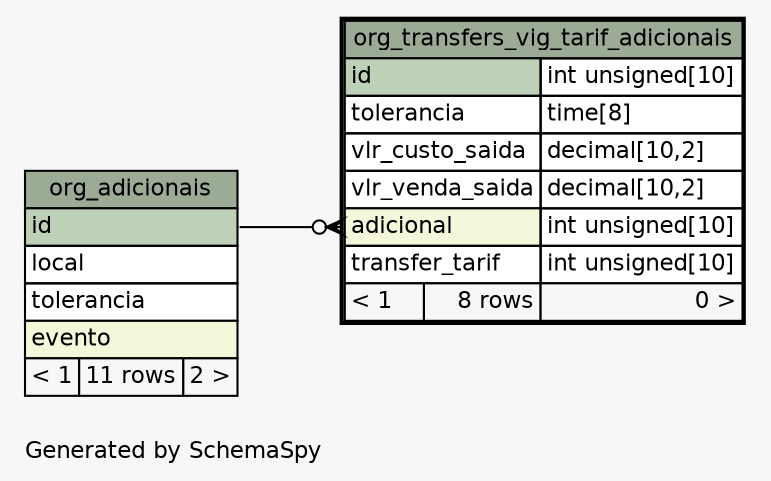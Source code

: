 // dot 2.38.0 on Windows 10 10.0
// SchemaSpy rev 590
digraph "oneDegreeRelationshipsDiagram" {
  graph [
    rankdir="RL"
    bgcolor="#f7f7f7"
    label="\nGenerated by SchemaSpy"
    labeljust="l"
    nodesep="0.18"
    ranksep="0.46"
    fontname="Helvetica"
    fontsize="11"
  ];
  node [
    fontname="Helvetica"
    fontsize="11"
    shape="plaintext"
  ];
  edge [
    arrowsize="0.8"
  ];
  "org_transfers_vig_tarif_adicionais":"adicional":w -> "org_adicionais":"id":e [arrowhead=none dir=back arrowtail=crowodot];
  "org_adicionais" [
    label=<
    <TABLE BORDER="0" CELLBORDER="1" CELLSPACING="0" BGCOLOR="#ffffff">
      <TR><TD COLSPAN="3" BGCOLOR="#9bab96" ALIGN="CENTER">org_adicionais</TD></TR>
      <TR><TD PORT="id" COLSPAN="3" BGCOLOR="#bed1b8" ALIGN="LEFT">id</TD></TR>
      <TR><TD PORT="local" COLSPAN="3" ALIGN="LEFT">local</TD></TR>
      <TR><TD PORT="tolerancia" COLSPAN="3" ALIGN="LEFT">tolerancia</TD></TR>
      <TR><TD PORT="evento" COLSPAN="3" BGCOLOR="#f4f7da" ALIGN="LEFT">evento</TD></TR>
      <TR><TD ALIGN="LEFT" BGCOLOR="#f7f7f7">&lt; 1</TD><TD ALIGN="RIGHT" BGCOLOR="#f7f7f7">11 rows</TD><TD ALIGN="RIGHT" BGCOLOR="#f7f7f7">2 &gt;</TD></TR>
    </TABLE>>
    URL="org_adicionais.html"
    tooltip="org_adicionais"
  ];
  "org_transfers_vig_tarif_adicionais" [
    label=<
    <TABLE BORDER="2" CELLBORDER="1" CELLSPACING="0" BGCOLOR="#ffffff">
      <TR><TD COLSPAN="3" BGCOLOR="#9bab96" ALIGN="CENTER">org_transfers_vig_tarif_adicionais</TD></TR>
      <TR><TD PORT="id" COLSPAN="2" BGCOLOR="#bed1b8" ALIGN="LEFT">id</TD><TD PORT="id.type" ALIGN="LEFT">int unsigned[10]</TD></TR>
      <TR><TD PORT="tolerancia" COLSPAN="2" ALIGN="LEFT">tolerancia</TD><TD PORT="tolerancia.type" ALIGN="LEFT">time[8]</TD></TR>
      <TR><TD PORT="vlr_custo_saida" COLSPAN="2" ALIGN="LEFT">vlr_custo_saida</TD><TD PORT="vlr_custo_saida.type" ALIGN="LEFT">decimal[10,2]</TD></TR>
      <TR><TD PORT="vlr_venda_saida" COLSPAN="2" ALIGN="LEFT">vlr_venda_saida</TD><TD PORT="vlr_venda_saida.type" ALIGN="LEFT">decimal[10,2]</TD></TR>
      <TR><TD PORT="adicional" COLSPAN="2" BGCOLOR="#f4f7da" ALIGN="LEFT">adicional</TD><TD PORT="adicional.type" ALIGN="LEFT">int unsigned[10]</TD></TR>
      <TR><TD PORT="transfer_tarif" COLSPAN="2" ALIGN="LEFT">transfer_tarif</TD><TD PORT="transfer_tarif.type" ALIGN="LEFT">int unsigned[10]</TD></TR>
      <TR><TD ALIGN="LEFT" BGCOLOR="#f7f7f7">&lt; 1</TD><TD ALIGN="RIGHT" BGCOLOR="#f7f7f7">8 rows</TD><TD ALIGN="RIGHT" BGCOLOR="#f7f7f7">0 &gt;</TD></TR>
    </TABLE>>
    URL="org_transfers_vig_tarif_adicionais.html"
    tooltip="org_transfers_vig_tarif_adicionais"
  ];
}
